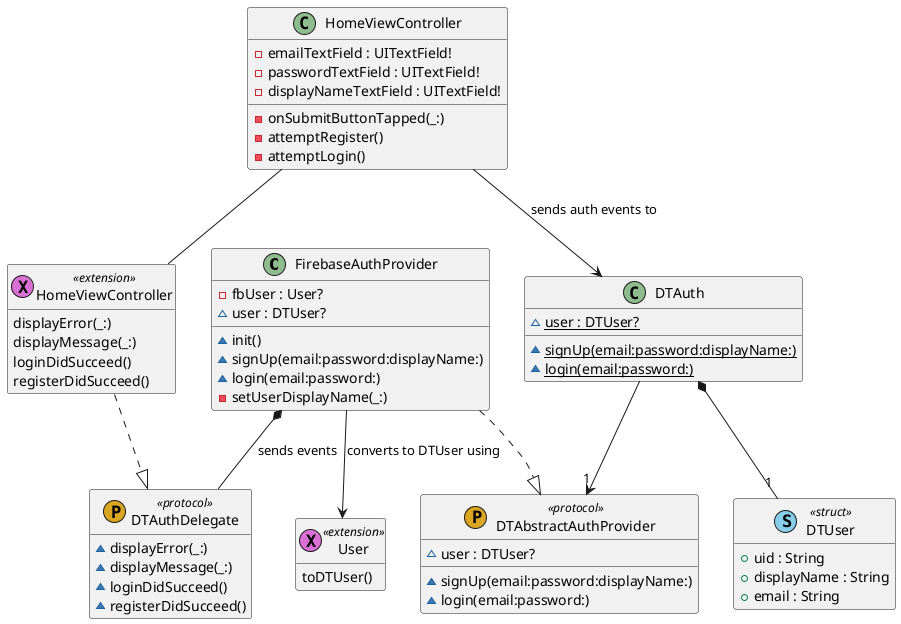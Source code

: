 @startuml
' STYLE START
hide empty members
skinparam shadowing false
' STYLE END

class "FirebaseAuthProvider" as FirebaseAuthProvider << (C, DarkSeaGreen) >> { 
  ~init()
  -fbUser : User?
  ~user : DTUser?
  ~signUp(email:password:displayName:)
  ~login(email:password:)
  -setUserDisplayName(_:) 
}

class "User" as User << (X, Orchid) extension >> { 
  toDTUser() 
}

class "DTUser" as DTUser << (S, SkyBlue) struct >> { 
  +uid : String
  +displayName : String
  +email : String
}

class "DTAuthDelegate" as DTAuthDelegate << (P, GoldenRod) protocol >> { 
  ~displayError(_:)
  ~displayMessage(_:)
  ~loginDidSucceed()
  ~registerDidSucceed() 
}

class "DTAbstractAuthProvider" as DTAbstractAuthProvider << (P, GoldenRod) protocol >> { 
  ~user : DTUser?
  ~signUp(email:password:displayName:)
  ~login(email:password:) 
}

class "DTAuth" as DTAuth << (C, DarkSeaGreen) >> { 
  ~{static} user : DTUser?
  ~{static} signUp(email:password:displayName:)
  ~{static} login(email:password:) 
}

class "HomeViewController" as HomeViewController0 << (X, Orchid) extension >> { 
  displayError(_:)
  displayMessage(_:)
  loginDidSucceed()
  registerDidSucceed() 
}

class "HomeViewController" as HomeViewController << (C, DarkSeaGreen) >> { 
  -emailTextField : UITextField!
  -passwordTextField : UITextField!
  -displayNameTextField : UITextField!
  -onSubmitButtonTapped(_:)
  -attemptRegister()
  -attemptLogin() 
}

HomeViewController0 ..|> DTAuthDelegate
HomeViewController --> DTAuth : sends auth events to
FirebaseAuthProvider *-- DTAuthDelegate : sends events
FirebaseAuthProvider ..|> DTAbstractAuthProvider
FirebaseAuthProvider --> User : converts to DTUser using
DTAuth --> "1" DTAbstractAuthProvider
DTAuth *-- "1" DTUser
HomeViewController -- HomeViewController0

@enduml
